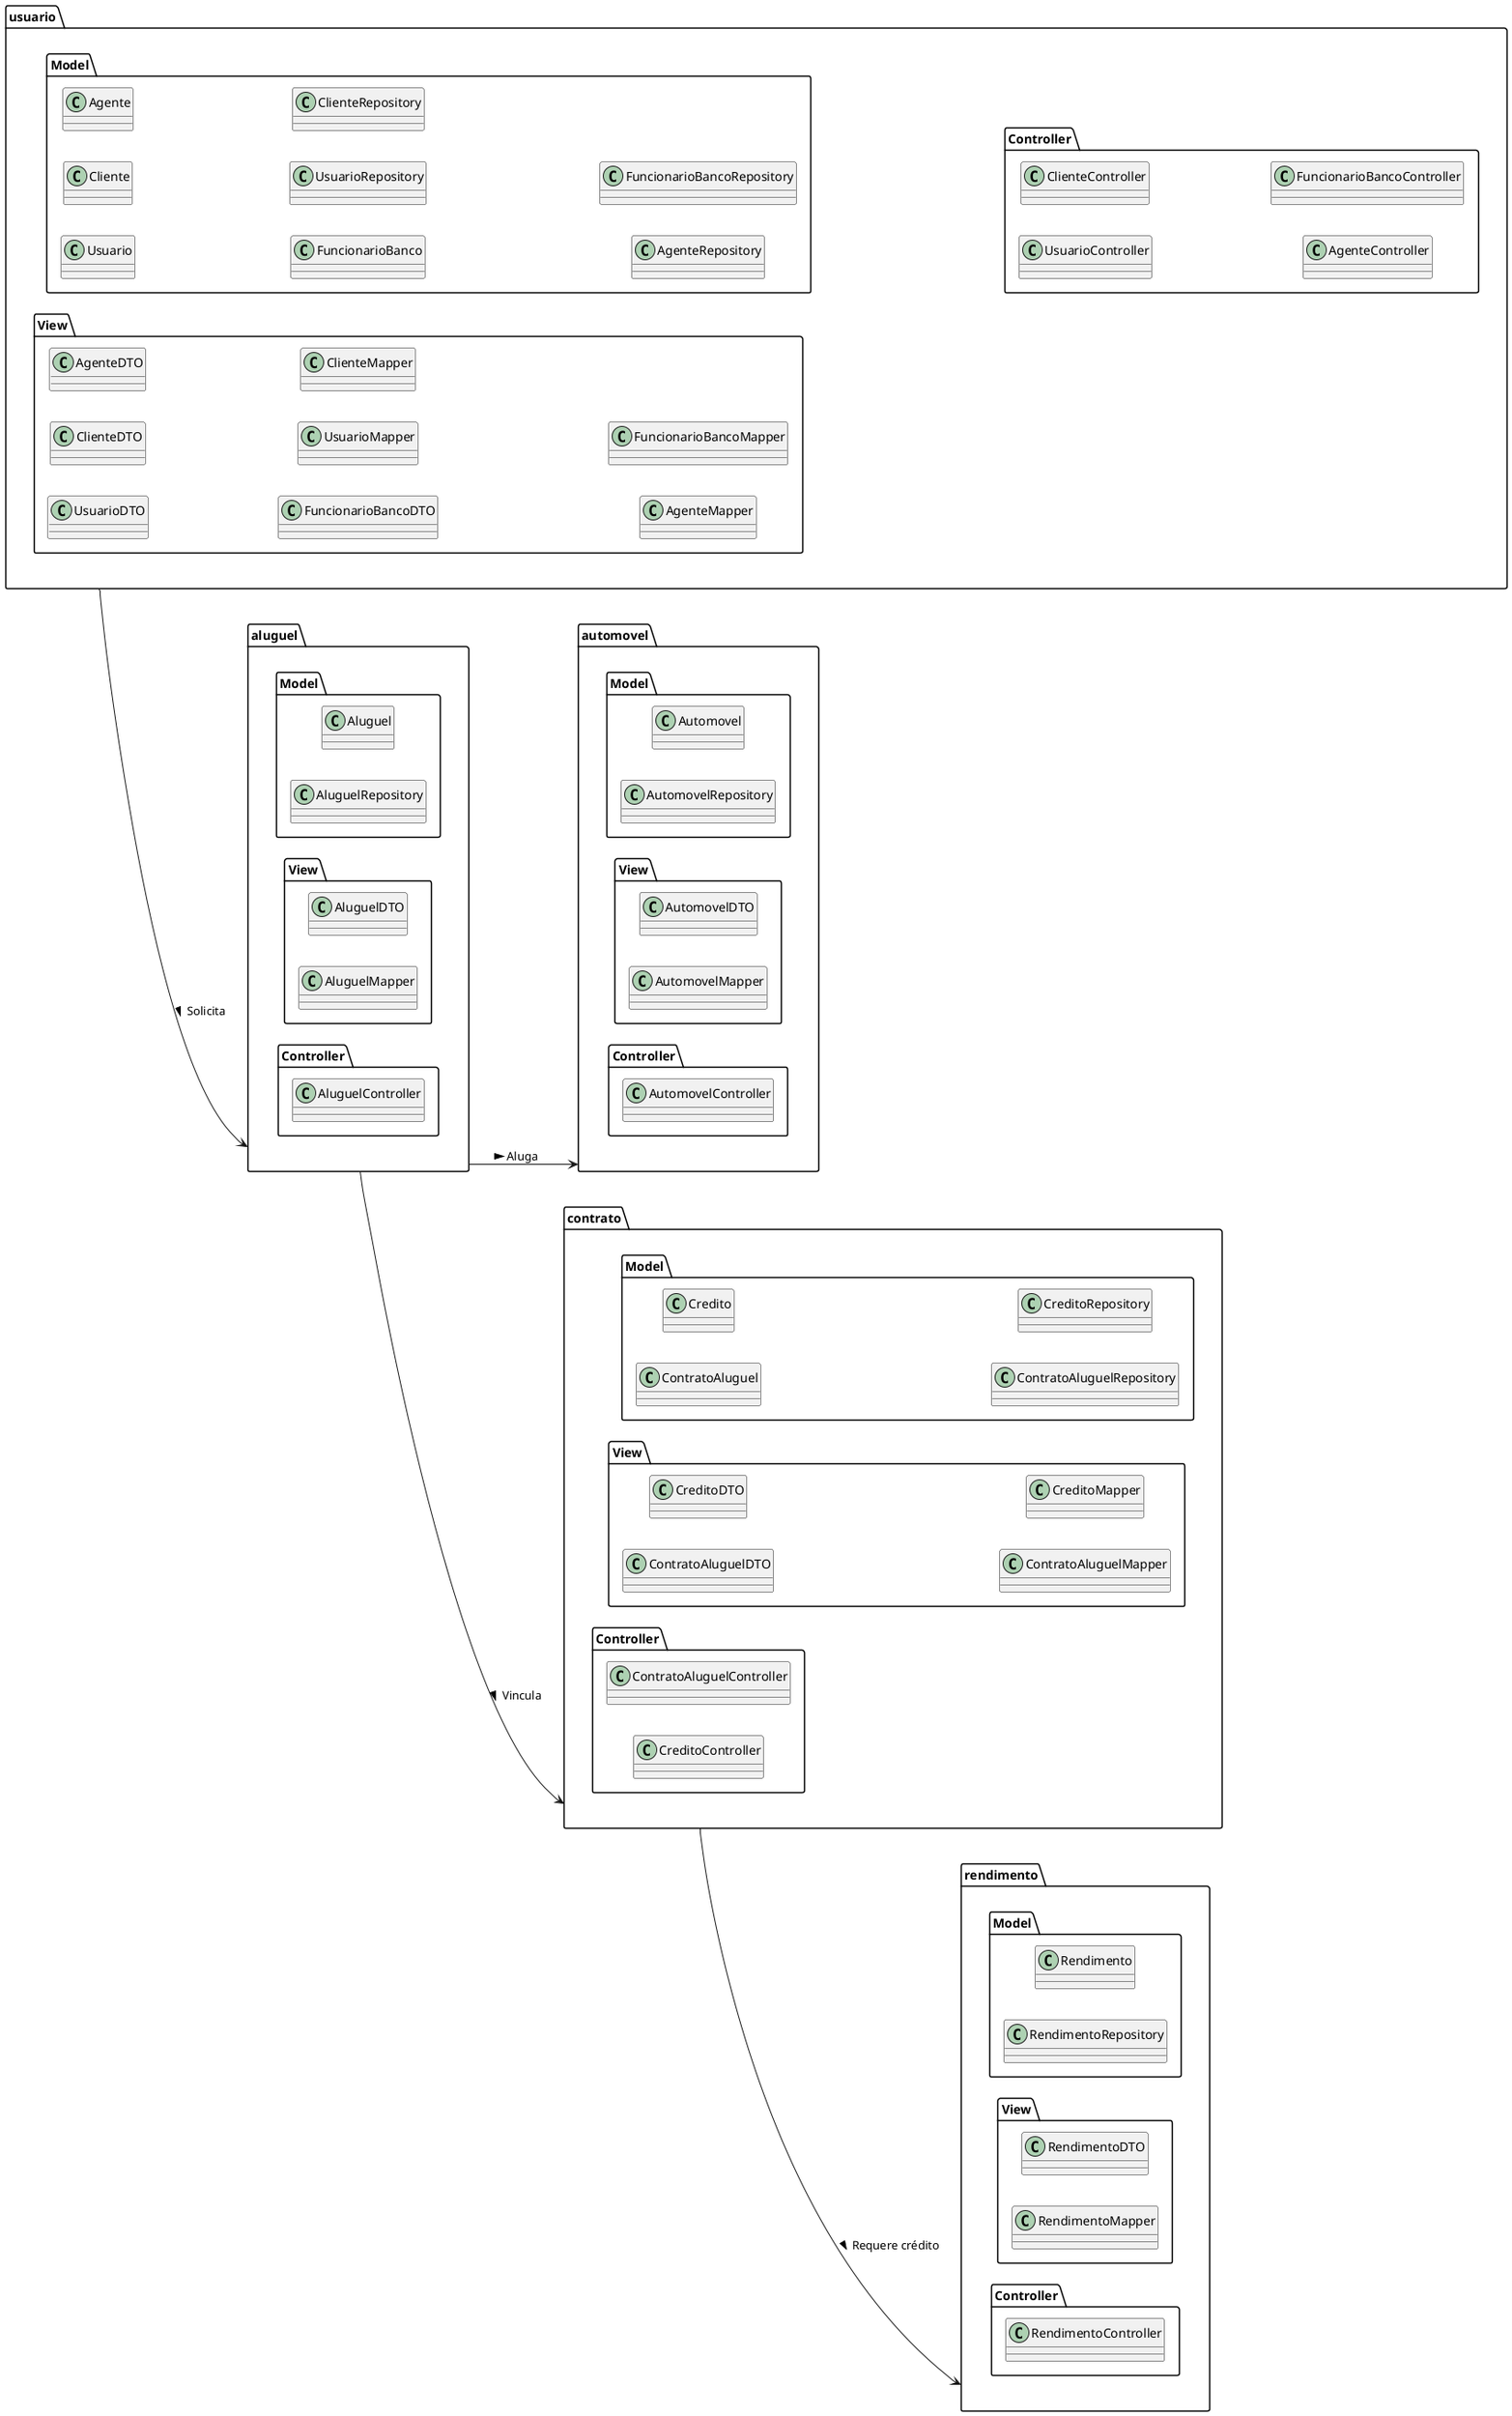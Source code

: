 @startuml DiagramaDePacotesMVC
left to right direction            

package "usuario" {
    package Model {
        class Usuario
        class Cliente
        class Agente
        class FuncionarioBanco
        class UsuarioRepository
        class ClienteRepository
        class AgenteRepository
        class FuncionarioBancoRepository
    }
    package View {
        class UsuarioDTO
        class ClienteDTO
        class AgenteDTO
        class FuncionarioBancoDTO
        class UsuarioMapper
        class ClienteMapper
        class AgenteMapper
        class FuncionarioBancoMapper
    }
    package Controller {
        class UsuarioController
        class ClienteController
        class AgenteController
        class FuncionarioBancoController
    }
}

package "aluguel" {
    package Model {
        class Aluguel
        class AluguelRepository
    }
    package View {
        class AluguelDTO
        class AluguelMapper
    }
    package Controller {
        class AluguelController
    }
}

package "automovel" {
    package Model {
        class Automovel
        class AutomovelRepository
    }
    package View {
        class AutomovelDTO
        class AutomovelMapper
    }
    package Controller {
        class AutomovelController
    }
}

package "contrato" {
    package Model {
        class ContratoAluguel
        class Credito
        class ContratoAluguelRepository
        class CreditoRepository
    }
    package View {
        class ContratoAluguelDTO
        class CreditoDTO
        class ContratoAluguelMapper
        class CreditoMapper
    }
    package Controller {
        class ContratoAluguelController
        class CreditoController
    }
}

package "rendimento" {
    package Model {
        class Rendimento
        class RendimentoRepository
    }
    package View {
        class RendimentoDTO
        class RendimentoMapper
    }
    package Controller {
        class RendimentoController
    }
}

usuario --> aluguel : Solicita >
aluguel --> automovel : Aluga >
aluguel --> contrato : Vincula >
contrato --> rendimento : Requere crédito >

@enduml
